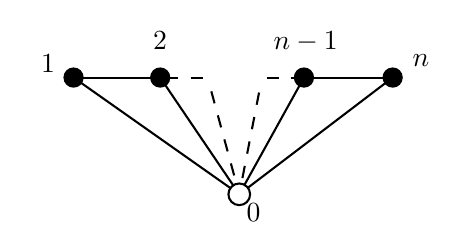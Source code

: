 \tikzset{every picture/.style={line width=0.75pt}} %set default line width to 0.75pt        

\begin{tikzpicture}[x=0.75pt,y=0.75pt,yscale=-1,xscale=1]
    %uncomment if require: \path (0,300); %set diagram left start at 0, and has height of 300
    %Straight Lines [id:da8447458130773842] 
    \draw    (359.4,128.4) -- (279.56,72.15) ;
    %Shape: Ellipse [id:dp5952065262195692] 
    \draw  [color={rgb, 255:red, 0; green, 0; blue, 0 }  ,draw opacity=1 ][fill={rgb, 255:red, 0; green, 0; blue, 0 }  ,fill opacity=1 ] (279.56,67.78) .. controls (281.98,67.78) and (283.93,69.73) .. (283.93,72.15) .. controls (283.93,74.56) and (281.98,76.52) .. (279.56,76.52) .. controls (277.15,76.52) and (275.19,74.56) .. (275.19,72.15) .. controls (275.19,69.73) and (277.15,67.78) .. (279.56,67.78) -- cycle ;
    %Shape: Ellipse [id:dp23892608406057647] 
    \draw  [color={rgb, 255:red, 0; green, 0; blue, 0 }  ,draw opacity=1 ][fill={rgb, 255:red, 0; green, 0; blue, 0 }  ,fill opacity=1 ] (321.3,67.78) .. controls (323.72,67.78) and (325.67,69.73) .. (325.67,72.15) .. controls (325.67,74.56) and (323.72,76.52) .. (321.3,76.52) .. controls (318.89,76.52) and (316.93,74.56) .. (316.93,72.15) .. controls (316.93,69.73) and (318.89,67.78) .. (321.3,67.78) -- cycle ;
    %Shape: Ellipse [id:dp38020466923796103] 
    \draw  [color={rgb, 255:red, 0; green, 0; blue, 0 }  ,draw opacity=1 ][fill={rgb, 255:red, 0; green, 0; blue, 0 }  ,fill opacity=1 ] (390.56,67.78) .. controls (392.98,67.78) and (394.93,69.73) .. (394.93,72.15) .. controls (394.93,74.56) and (392.98,76.52) .. (390.56,76.52) .. controls (388.15,76.52) and (386.19,74.56) .. (386.19,72.15) .. controls (386.19,69.73) and (388.15,67.78) .. (390.56,67.78) -- cycle ;
    %Shape: Ellipse [id:dp345256065933931] 
    \draw  [color={rgb, 255:red, 0; green, 0; blue, 0 }  ,draw opacity=1 ][fill={rgb, 255:red, 0; green, 0; blue, 0 }  ,fill opacity=1 ] (433.3,67.78) .. controls (435.72,67.78) and (437.67,69.73) .. (437.67,72.15) .. controls (437.67,74.56) and (435.72,76.52) .. (433.3,76.52) .. controls (430.89,76.52) and (428.93,74.56) .. (428.93,72.15) .. controls (428.93,69.73) and (430.89,67.78) .. (433.3,67.78) -- cycle ;
    %Straight Lines [id:da378811833300136] 
    \draw    (359.4,128.4) -- (321.3,72.15) ;
    %Straight Lines [id:da44739744148355] 
    \draw    (359.4,128.4) -- (390.56,72.15) ;
    %Straight Lines [id:da5688873578896141] 
    \draw    (359.4,128.4) -- (433.3,72.15) ;
    %Straight Lines [id:da2984456166655194] 
    \draw    (321.3,72.15) -- (279.56,72.15) ;
    %Straight Lines [id:da07190559895603865] 
    \draw    (433.3,72.15) -- (390.56,72.15) ;
    %Straight Lines [id:da56238686779793] 
    \draw  [dash pattern={on 4.5pt off 4.5pt}]  (390.56,72.15) -- (369.93,72.15) ;
    %Straight Lines [id:da09624617985604322] 
    \draw  [dash pattern={on 4.5pt off 4.5pt}]  (341.93,72.15) -- (321.3,72.15) ;
    %Straight Lines [id:da6699441197747775] 
    \draw  [dash pattern={on 4.5pt off 4.5pt}]  (345.93,78.78) -- (359.4,128.4) ;
    %Straight Lines [id:da696197553430709] 
    \draw  [dash pattern={on 4.5pt off 4.5pt}]  (368.93,79.37) -- (359.4,128.4) ;
    %Shape: Ellipse [id:dp9593514982880491] 
    \draw  [fill={rgb, 255:red, 255; green, 255; blue, 255 }  ,fill opacity=1 ] (359.4,133.62) .. controls (356.51,133.62) and (354.18,131.28) .. (354.18,128.4) .. controls (354.18,125.52) and (356.51,123.18) .. (359.4,123.18) .. controls (362.28,123.18) and (364.62,125.52) .. (364.62,128.4) .. controls (364.62,131.28) and (362.28,133.62) .. (359.4,133.62) -- cycle ;

    % Text Node
    \draw (361.4,131.62) node [anchor=north west][inner sep=0.75pt]   [align=left] {$\displaystyle 0$};
    % Text Node
    \draw (262.4,59.62) node [anchor=north west][inner sep=0.75pt]   [align=left] {$\displaystyle 1$};
    % Text Node
    \draw (441.4,59.62) node [anchor=north west][inner sep=0.75pt]   [align=left] {$\displaystyle n$};
    % Text Node
    \draw (316.4,48.62) node [anchor=north west][inner sep=0.75pt]   [align=left] {$\displaystyle 2$};
    % Text Node
    \draw (374.4,48.62) node [anchor=north west][inner sep=0.75pt]   [align=left] {$\displaystyle n-1$};
\end{tikzpicture}